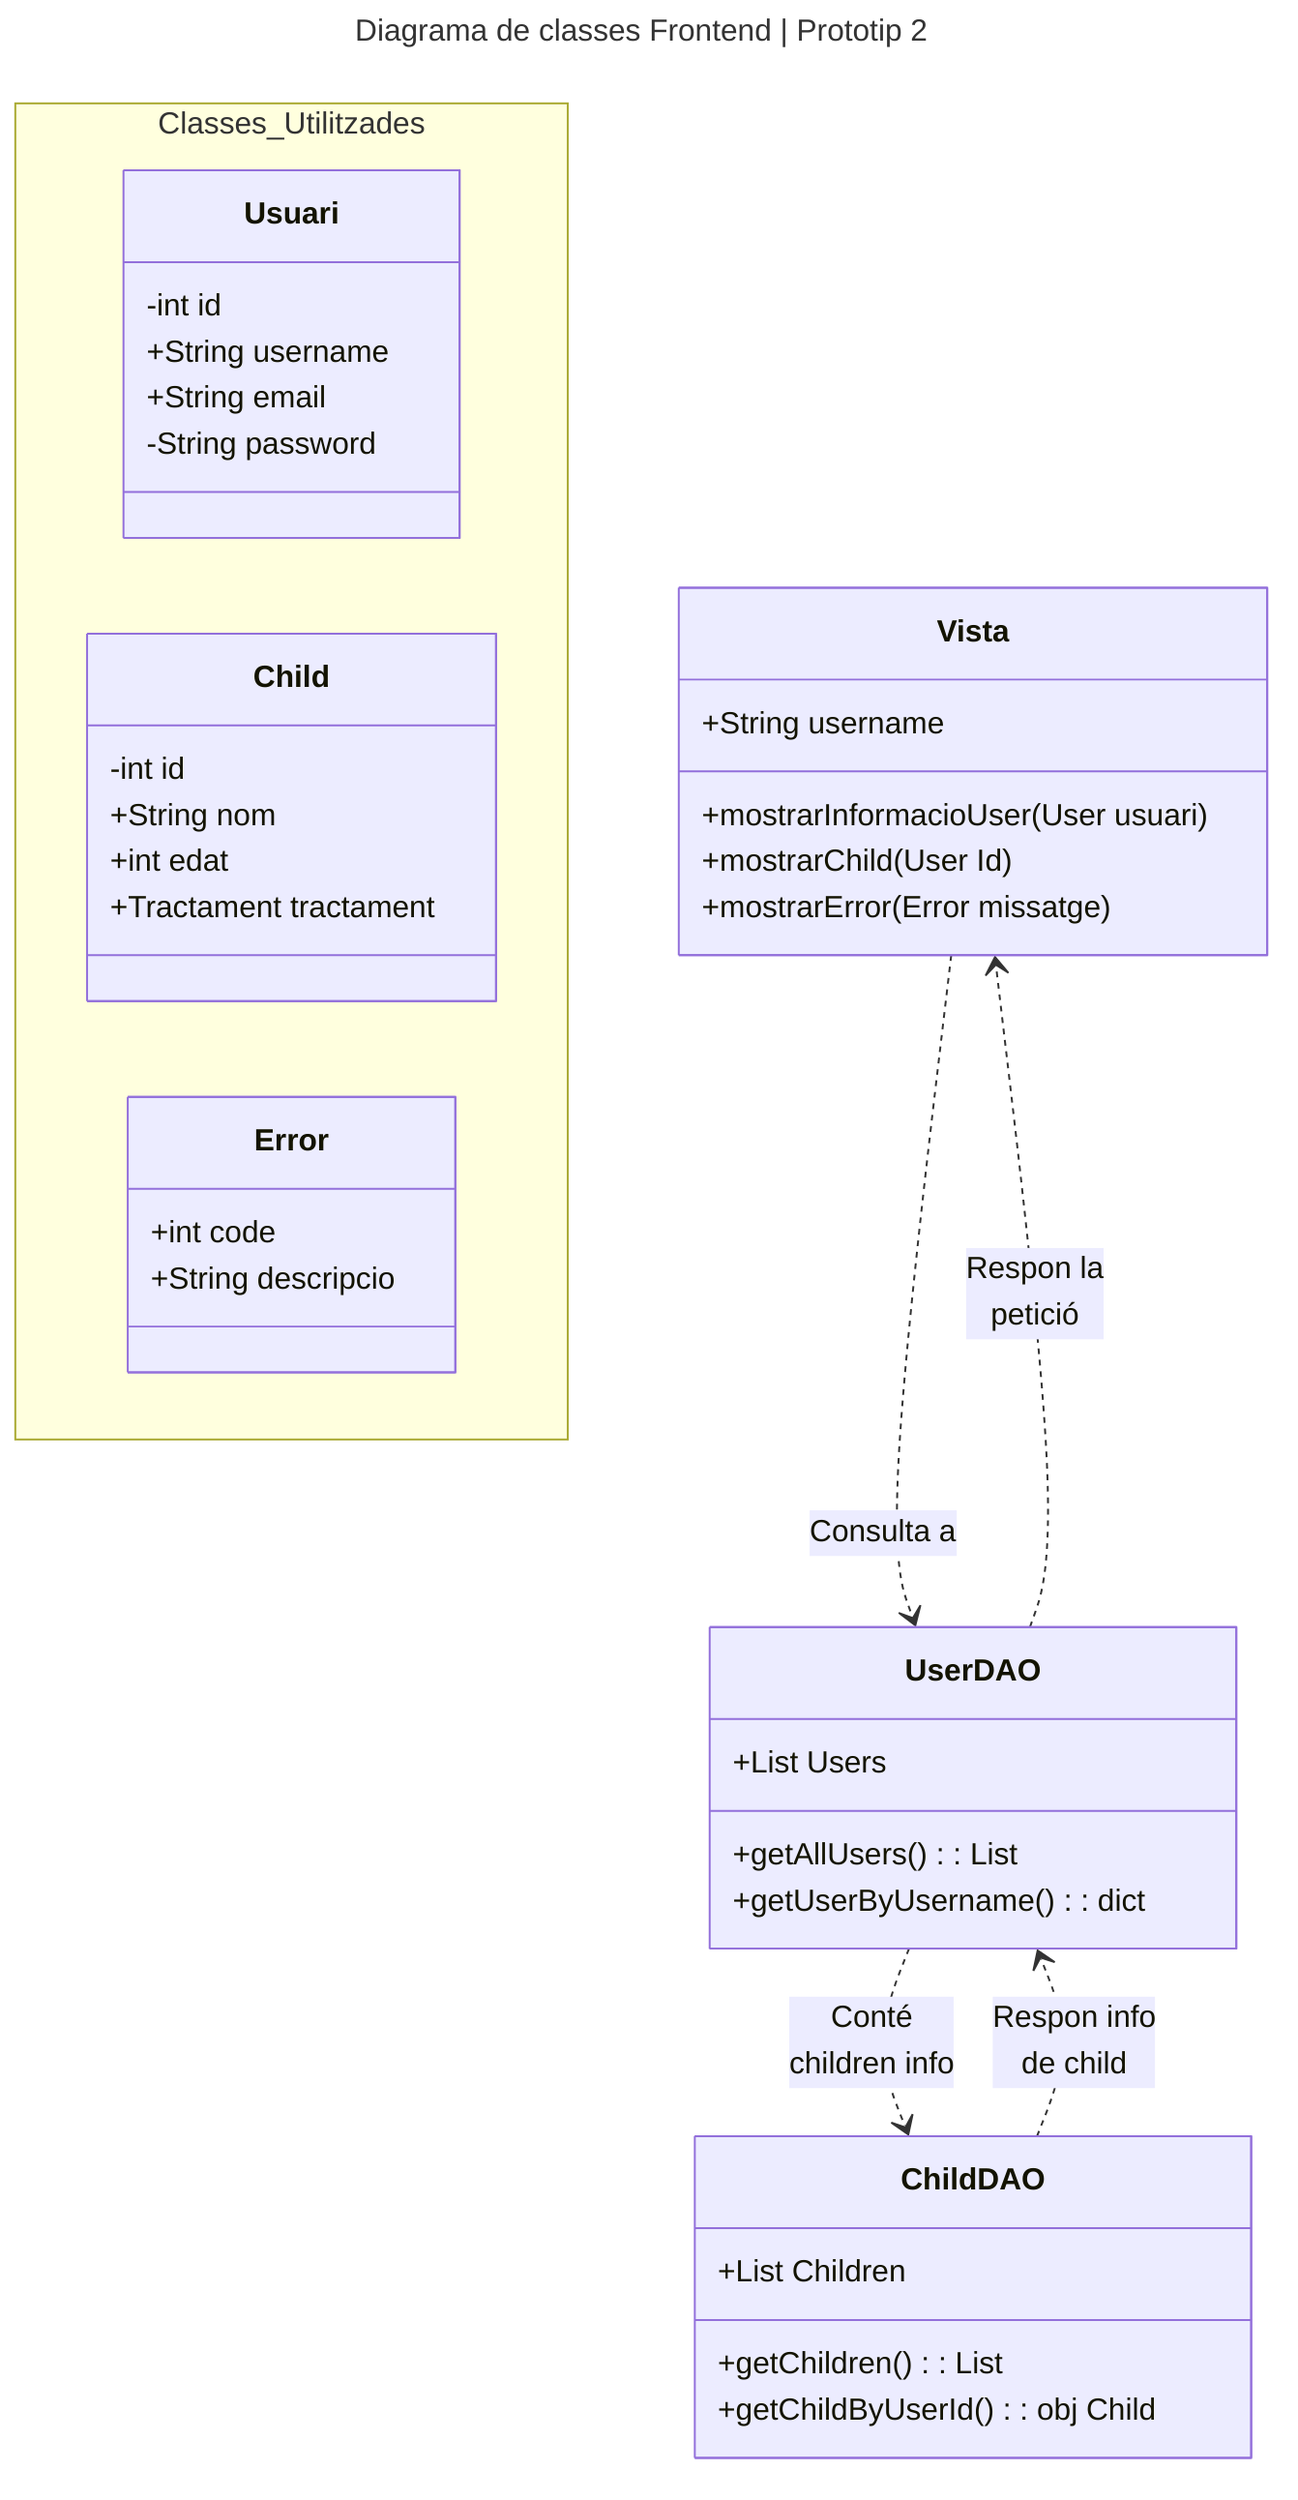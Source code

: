 ---
title: Diagrama de classes Frontend | Prototip 2
---
classDiagram
    Vista ..>  UserDAO : Consulta a
    UserDAO ..> Vista  : Respon la <br> petició
    UserDAO ..> ChildDAO : Conté <br>children info
    ChildDAO ..> UserDAO : Respon info <br> de child
    
    class Vista{
        +String username
        +mostrarInformacioUser(User usuari)
        +mostrarChild(User Id)
        +mostrarError(Error missatge)
    }

    class UserDAO{
    +List Users
        +getAllUsers(): List
        +getUserByUsername(): dict
        %% +enviarPeticioHTTP(username, password): void
        %% +processarRespostaHTTP(resposta): void
    }
    class ChildDAO{
    +List Children
        +getChildren(): List
        +getChildByUserId(): obj Child
    }

    namespace Classes_Utilitzades{
    class Usuari{
        -int id
        +String username
        +String email
        -String password
    }
    class Child{
        -int id
        +String nom
        +int edat
        +Tractament tractament
    }
    class Error{
        +int code
        +String descripcio
    }
    
    }